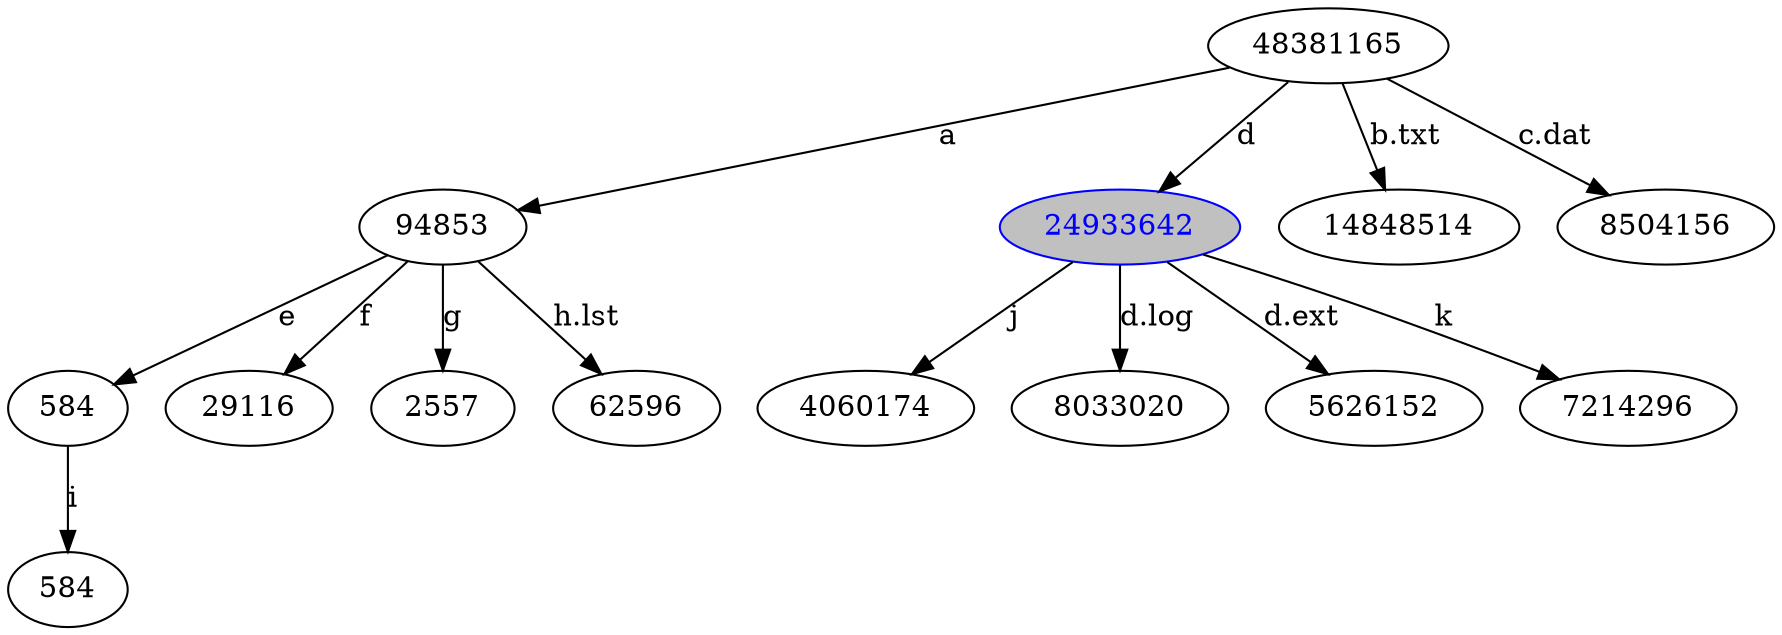digraph {
    0 [ label = "48381165" ]
    1 [ label = "94853" ]
    2 [ label = "24933642" color = "blue" fontcolor = "blue" fillcolor = silver style = filled ]
    3 [ label = "14848514" ]
    4 [ label = "8504156" ]
    5 [ label = "584" ]
    6 [ label = "29116" ]
    7 [ label = "2557" ]
    8 [ label = "62596" ]
    9 [ label = "584" ]
    10 [ label = "4060174" ]
    11 [ label = "8033020" ]
    12 [ label = "5626152" ]
    13 [ label = "7214296" ]
    0 -> 1 [ label = "a" ]
    0 -> 2 [ label = "d" ]
    0 -> 3 [ label = "b.txt" ]
    0 -> 4 [ label = "c.dat" ]
    1 -> 5 [ label = "e" ]
    1 -> 6 [ label = "f" ]
    1 -> 7 [ label = "g" ]
    1 -> 8 [ label = "h.lst" ]
    5 -> 9 [ label = "i" ]
    2 -> 10 [ label = "j" ]
    2 -> 11 [ label = "d.log" ]
    2 -> 12 [ label = "d.ext" ]
    2 -> 13 [ label = "k" ]
}